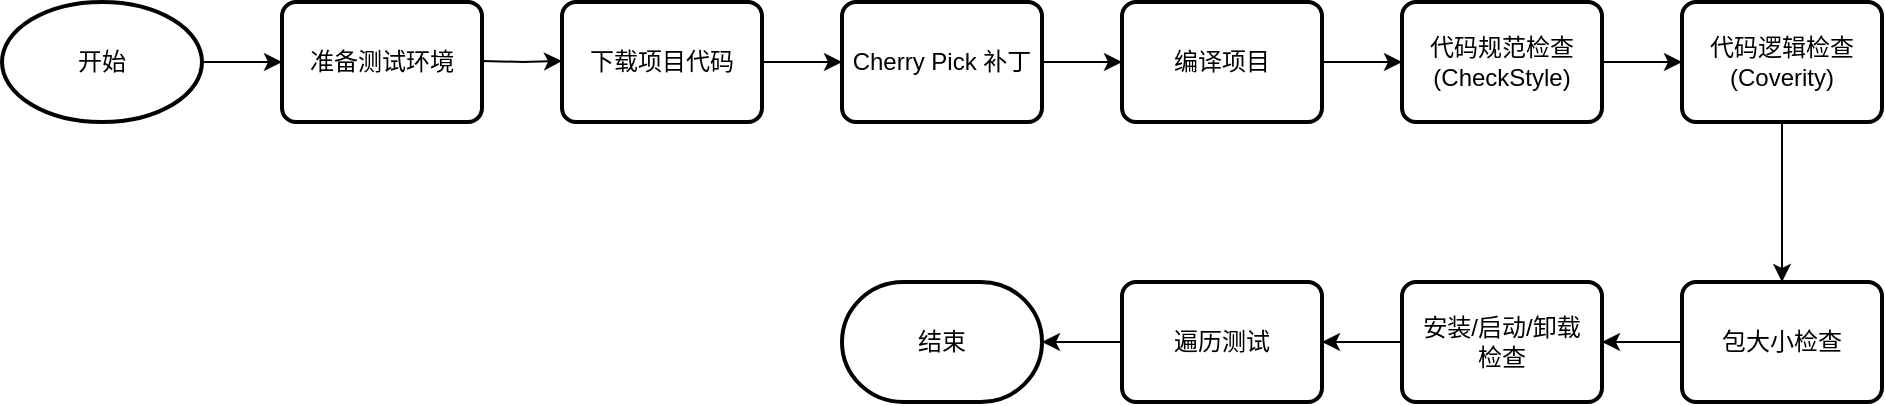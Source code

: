 <mxfile version="13.8.1" type="github">
  <diagram name="Page-1" id="12e1b939-464a-85fe-373e-61e167be1490">
    <mxGraphModel dx="1186" dy="614" grid="1" gridSize="10" guides="1" tooltips="1" connect="1" arrows="1" fold="1" page="1" pageScale="1.5" pageWidth="1169" pageHeight="826" background="#ffffff" math="0" shadow="0">
      <root>
        <mxCell id="0" />
        <mxCell id="1" parent="0" />
        <mxCell id="Caeu1841jmlIMQ_xMEgj-7" style="edgeStyle=orthogonalEdgeStyle;rounded=0;orthogonalLoop=1;jettySize=auto;html=1;exitX=1;exitY=0.5;exitDx=0;exitDy=0;exitPerimeter=0;entryX=0;entryY=0.5;entryDx=0;entryDy=0;" edge="1" parent="1" source="Caeu1841jmlIMQ_xMEgj-1">
          <mxGeometry relative="1" as="geometry">
            <mxPoint x="440" y="160" as="targetPoint" />
          </mxGeometry>
        </mxCell>
        <mxCell id="Caeu1841jmlIMQ_xMEgj-1" value="开始" style="strokeWidth=2;html=1;shape=mxgraph.flowchart.start_1;whiteSpace=wrap;" vertex="1" parent="1">
          <mxGeometry x="300" y="130" width="100" height="60" as="geometry" />
        </mxCell>
        <mxCell id="Caeu1841jmlIMQ_xMEgj-13" value="" style="edgeStyle=orthogonalEdgeStyle;rounded=0;orthogonalLoop=1;jettySize=auto;html=1;" edge="1" parent="1" source="Caeu1841jmlIMQ_xMEgj-4" target="Caeu1841jmlIMQ_xMEgj-5">
          <mxGeometry relative="1" as="geometry" />
        </mxCell>
        <mxCell id="Caeu1841jmlIMQ_xMEgj-4" value="下载项目代码" style="rounded=1;whiteSpace=wrap;html=1;absoluteArcSize=1;arcSize=14;strokeWidth=2;" vertex="1" parent="1">
          <mxGeometry x="580" y="130" width="100" height="60" as="geometry" />
        </mxCell>
        <mxCell id="Caeu1841jmlIMQ_xMEgj-14" value="" style="edgeStyle=orthogonalEdgeStyle;rounded=0;orthogonalLoop=1;jettySize=auto;html=1;" edge="1" parent="1" source="Caeu1841jmlIMQ_xMEgj-5" target="Caeu1841jmlIMQ_xMEgj-6">
          <mxGeometry relative="1" as="geometry" />
        </mxCell>
        <mxCell id="Caeu1841jmlIMQ_xMEgj-5" value="Cherry Pick 补丁" style="rounded=1;whiteSpace=wrap;html=1;absoluteArcSize=1;arcSize=14;strokeWidth=2;" vertex="1" parent="1">
          <mxGeometry x="720" y="130" width="100" height="60" as="geometry" />
        </mxCell>
        <mxCell id="Caeu1841jmlIMQ_xMEgj-15" value="" style="edgeStyle=orthogonalEdgeStyle;rounded=0;orthogonalLoop=1;jettySize=auto;html=1;" edge="1" parent="1" source="Caeu1841jmlIMQ_xMEgj-6" target="Caeu1841jmlIMQ_xMEgj-8">
          <mxGeometry relative="1" as="geometry" />
        </mxCell>
        <mxCell id="Caeu1841jmlIMQ_xMEgj-6" value="&lt;span&gt;编译项目&lt;/span&gt;" style="rounded=1;whiteSpace=wrap;html=1;absoluteArcSize=1;arcSize=14;strokeWidth=2;" vertex="1" parent="1">
          <mxGeometry x="860" y="130" width="100" height="60" as="geometry" />
        </mxCell>
        <mxCell id="Caeu1841jmlIMQ_xMEgj-18" value="" style="edgeStyle=orthogonalEdgeStyle;rounded=0;orthogonalLoop=1;jettySize=auto;html=1;" edge="1" parent="1" source="Caeu1841jmlIMQ_xMEgj-8" target="Caeu1841jmlIMQ_xMEgj-16">
          <mxGeometry relative="1" as="geometry" />
        </mxCell>
        <mxCell id="Caeu1841jmlIMQ_xMEgj-8" value="代码规范检查(CheckStyle)" style="rounded=1;whiteSpace=wrap;html=1;absoluteArcSize=1;arcSize=14;strokeWidth=2;" vertex="1" parent="1">
          <mxGeometry x="1000" y="130" width="100" height="60" as="geometry" />
        </mxCell>
        <mxCell id="Caeu1841jmlIMQ_xMEgj-10" value="结束" style="strokeWidth=2;html=1;shape=mxgraph.flowchart.terminator;whiteSpace=wrap;" vertex="1" parent="1">
          <mxGeometry x="720" y="270" width="100" height="60" as="geometry" />
        </mxCell>
        <mxCell id="Caeu1841jmlIMQ_xMEgj-11" value="准备测试环境" style="rounded=1;whiteSpace=wrap;html=1;absoluteArcSize=1;arcSize=14;strokeWidth=2;" vertex="1" parent="1">
          <mxGeometry x="440" y="130" width="100" height="60" as="geometry" />
        </mxCell>
        <mxCell id="Caeu1841jmlIMQ_xMEgj-12" style="edgeStyle=orthogonalEdgeStyle;rounded=0;orthogonalLoop=1;jettySize=auto;html=1;exitX=1;exitY=0.5;exitDx=0;exitDy=0;exitPerimeter=0;entryX=0;entryY=0.5;entryDx=0;entryDy=0;" edge="1" parent="1">
          <mxGeometry relative="1" as="geometry">
            <mxPoint x="540" y="159.5" as="sourcePoint" />
            <mxPoint x="580" y="159.5" as="targetPoint" />
          </mxGeometry>
        </mxCell>
        <mxCell id="Caeu1841jmlIMQ_xMEgj-21" style="edgeStyle=orthogonalEdgeStyle;rounded=0;orthogonalLoop=1;jettySize=auto;html=1;entryX=0.5;entryY=0;entryDx=0;entryDy=0;" edge="1" parent="1" source="Caeu1841jmlIMQ_xMEgj-16" target="Caeu1841jmlIMQ_xMEgj-20">
          <mxGeometry relative="1" as="geometry" />
        </mxCell>
        <mxCell id="Caeu1841jmlIMQ_xMEgj-16" value="代码逻辑检查(Coverity)" style="rounded=1;whiteSpace=wrap;html=1;absoluteArcSize=1;arcSize=14;strokeWidth=2;" vertex="1" parent="1">
          <mxGeometry x="1140" y="130" width="100" height="60" as="geometry" />
        </mxCell>
        <mxCell id="Caeu1841jmlIMQ_xMEgj-26" value="" style="edgeStyle=orthogonalEdgeStyle;rounded=0;orthogonalLoop=1;jettySize=auto;html=1;" edge="1" parent="1" source="Caeu1841jmlIMQ_xMEgj-20" target="Caeu1841jmlIMQ_xMEgj-22">
          <mxGeometry relative="1" as="geometry" />
        </mxCell>
        <mxCell id="Caeu1841jmlIMQ_xMEgj-20" value="包大小检查" style="rounded=1;whiteSpace=wrap;html=1;absoluteArcSize=1;arcSize=14;strokeWidth=2;" vertex="1" parent="1">
          <mxGeometry x="1140" y="270" width="100" height="60" as="geometry" />
        </mxCell>
        <mxCell id="Caeu1841jmlIMQ_xMEgj-25" value="" style="edgeStyle=orthogonalEdgeStyle;rounded=0;orthogonalLoop=1;jettySize=auto;html=1;" edge="1" parent="1" source="Caeu1841jmlIMQ_xMEgj-22" target="Caeu1841jmlIMQ_xMEgj-23">
          <mxGeometry relative="1" as="geometry" />
        </mxCell>
        <mxCell id="Caeu1841jmlIMQ_xMEgj-22" value="安装/启动/卸载&lt;br&gt;检查" style="rounded=1;whiteSpace=wrap;html=1;absoluteArcSize=1;arcSize=14;strokeWidth=2;" vertex="1" parent="1">
          <mxGeometry x="1000" y="270" width="100" height="60" as="geometry" />
        </mxCell>
        <mxCell id="Caeu1841jmlIMQ_xMEgj-24" value="" style="edgeStyle=orthogonalEdgeStyle;rounded=0;orthogonalLoop=1;jettySize=auto;html=1;" edge="1" parent="1" source="Caeu1841jmlIMQ_xMEgj-23" target="Caeu1841jmlIMQ_xMEgj-10">
          <mxGeometry relative="1" as="geometry" />
        </mxCell>
        <mxCell id="Caeu1841jmlIMQ_xMEgj-23" value="遍历测试" style="rounded=1;whiteSpace=wrap;html=1;absoluteArcSize=1;arcSize=14;strokeWidth=2;" vertex="1" parent="1">
          <mxGeometry x="860" y="270" width="100" height="60" as="geometry" />
        </mxCell>
      </root>
    </mxGraphModel>
  </diagram>
</mxfile>
